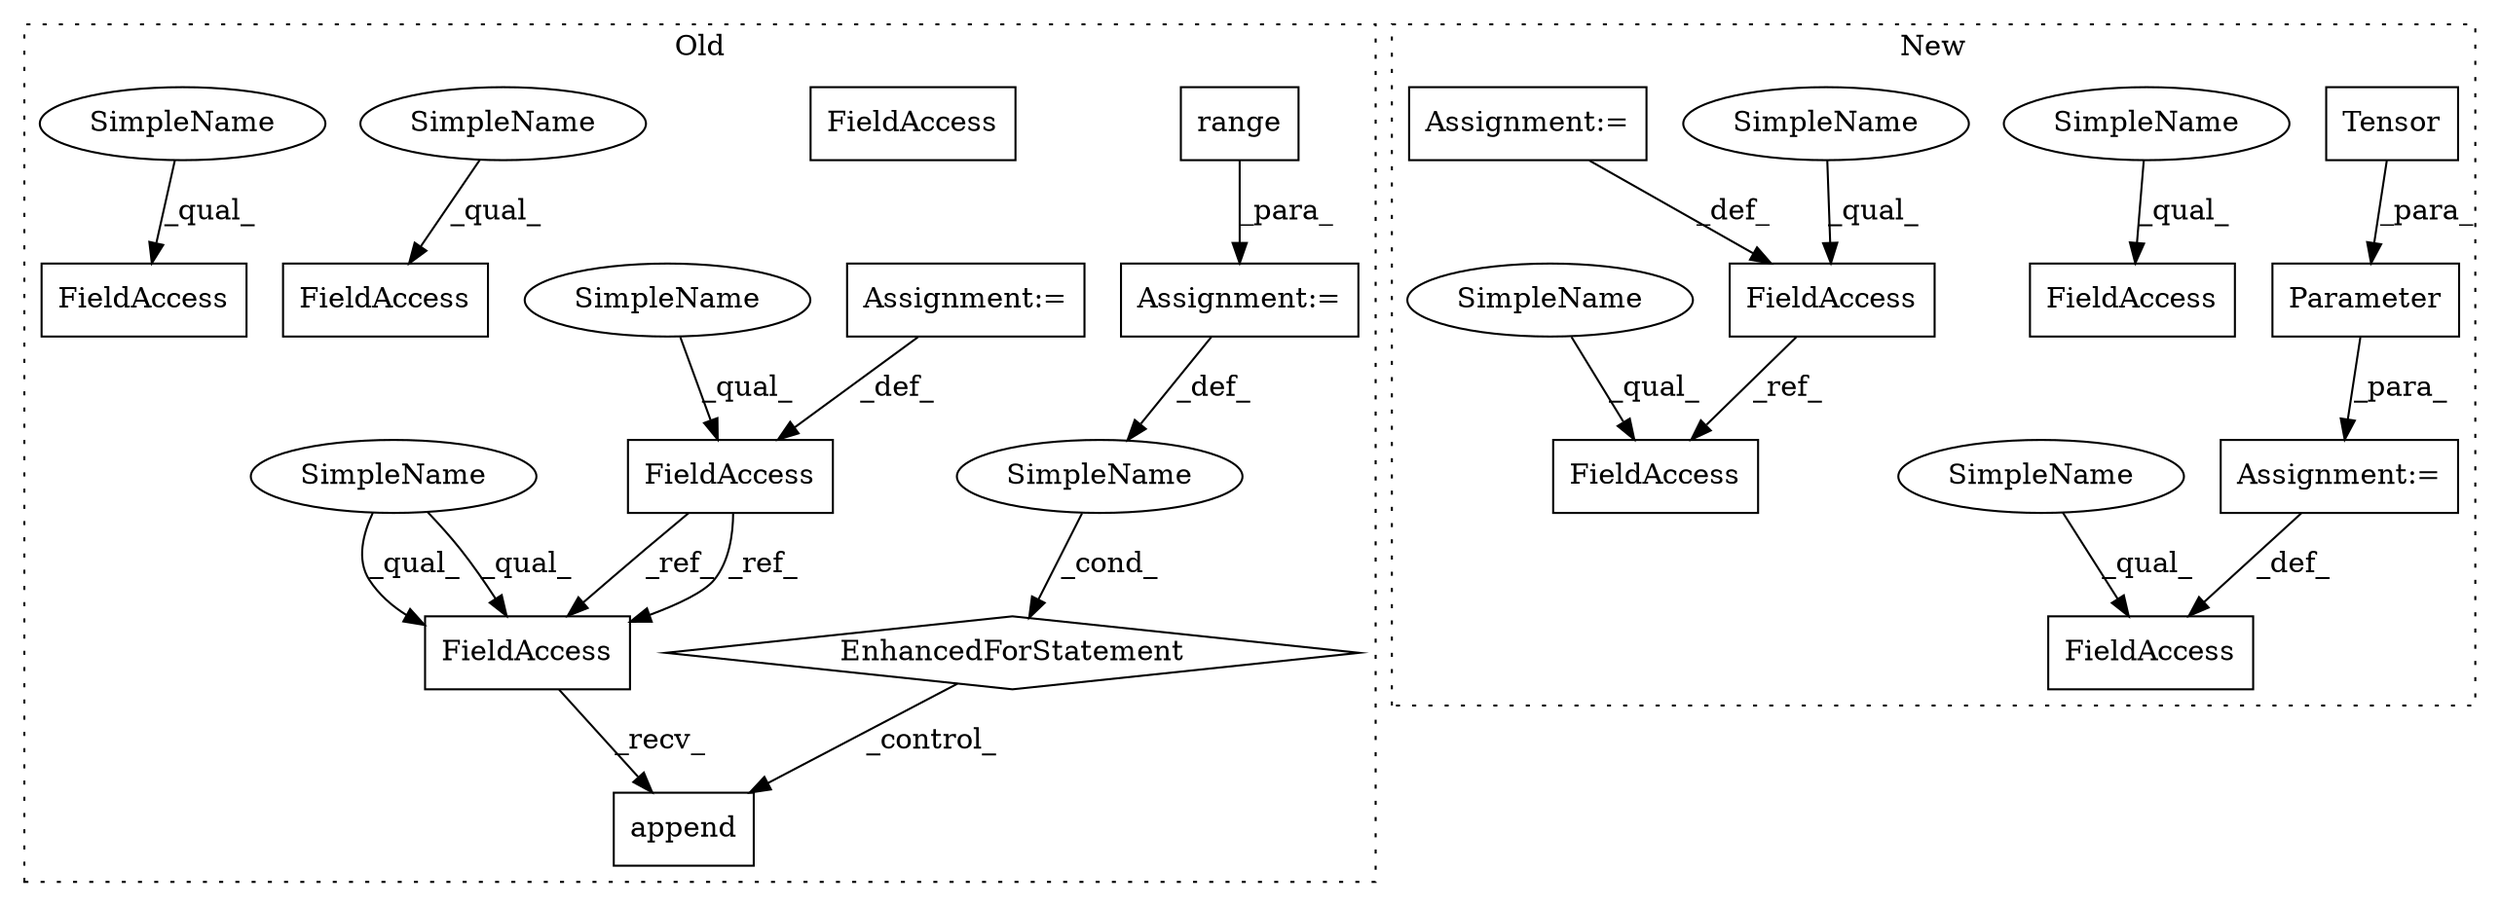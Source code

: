 digraph G {
subgraph cluster0 {
1 [label="range" a="32" s="19044,19060" l="6,1" shape="box"];
3 [label="EnhancedForStatement" a="70" s="18983,19061" l="53,2" shape="diamond"];
4 [label="SimpleName" a="42" s="19040" l="1" shape="ellipse"];
5 [label="append" a="32" s="19232,19240" l="7,1" shape="box"];
6 [label="FieldAccess" a="22" s="18836" l="12" shape="box"];
8 [label="Assignment:=" a="7" s="18983,19061" l="53,2" shape="box"];
13 [label="FieldAccess" a="22" s="19092" l="9" shape="box"];
14 [label="Assignment:=" a="7" s="18848" l="1" shape="box"];
16 [label="FieldAccess" a="22" s="19219" l="12" shape="box"];
18 [label="FieldAccess" a="22" s="18914" l="13" shape="box"];
19 [label="SimpleName" a="42" s="18836" l="4" shape="ellipse"];
20 [label="SimpleName" a="42" s="18914" l="4" shape="ellipse"];
21 [label="SimpleName" a="42" s="19092" l="4" shape="ellipse"];
22 [label="SimpleName" a="42" s="19219" l="4" shape="ellipse"];
23 [label="FieldAccess" a="22" s="19219" l="12" shape="box"];
label = "Old";
style="dotted";
}
subgraph cluster1 {
2 [label="Tensor" a="32" s="18788,18836" l="7,1" shape="box"];
7 [label="Parameter" a="32" s="18772,18837" l="10,1" shape="box"];
9 [label="FieldAccess" a="22" s="18753" l="9" shape="box"];
10 [label="FieldAccess" a="22" s="18602" l="17" shape="box"];
11 [label="FieldAccess" a="22" s="18728" l="17" shape="box"];
12 [label="Assignment:=" a="7" s="18762" l="1" shape="box"];
15 [label="Assignment:=" a="7" s="18619" l="1" shape="box"];
17 [label="FieldAccess" a="22" s="18482" l="15" shape="box"];
24 [label="SimpleName" a="42" s="18482" l="4" shape="ellipse"];
25 [label="SimpleName" a="42" s="18753" l="4" shape="ellipse"];
26 [label="SimpleName" a="42" s="18728" l="4" shape="ellipse"];
27 [label="SimpleName" a="42" s="18602" l="4" shape="ellipse"];
label = "New";
style="dotted";
}
1 -> 8 [label="_para_"];
2 -> 7 [label="_para_"];
3 -> 5 [label="_control_"];
4 -> 3 [label="_cond_"];
6 -> 23 [label="_ref_"];
6 -> 23 [label="_ref_"];
7 -> 12 [label="_para_"];
8 -> 4 [label="_def_"];
10 -> 11 [label="_ref_"];
12 -> 9 [label="_def_"];
14 -> 6 [label="_def_"];
15 -> 10 [label="_def_"];
19 -> 6 [label="_qual_"];
20 -> 18 [label="_qual_"];
21 -> 13 [label="_qual_"];
22 -> 23 [label="_qual_"];
22 -> 23 [label="_qual_"];
23 -> 5 [label="_recv_"];
24 -> 17 [label="_qual_"];
25 -> 9 [label="_qual_"];
26 -> 11 [label="_qual_"];
27 -> 10 [label="_qual_"];
}